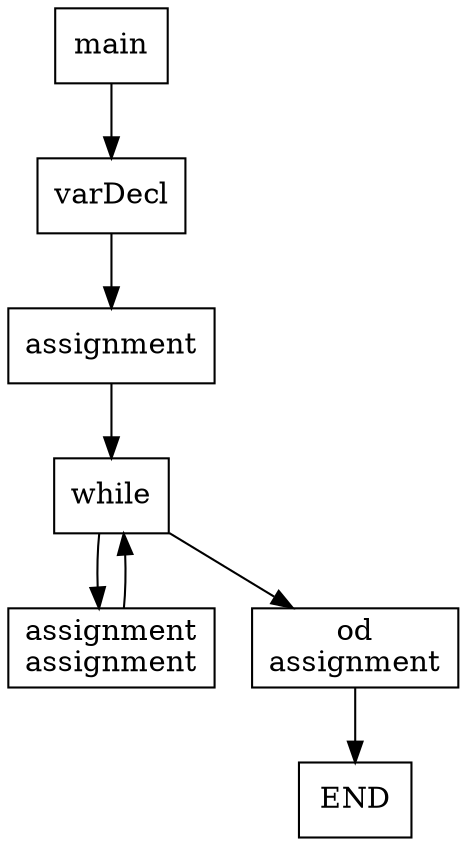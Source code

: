 digraph test014 {
node [shape=box]
285[label="main"]
285 -> 286
286[label="varDecl"]
286 -> 288
288[label="assignment"]
288 -> 289
289[label="while"]
289 -> 291
291[label="assignment
assignment"]
291 -> 289
289 -> 290
290[label="od
assignment"]
290 -> 294
294[label="END"]
}
